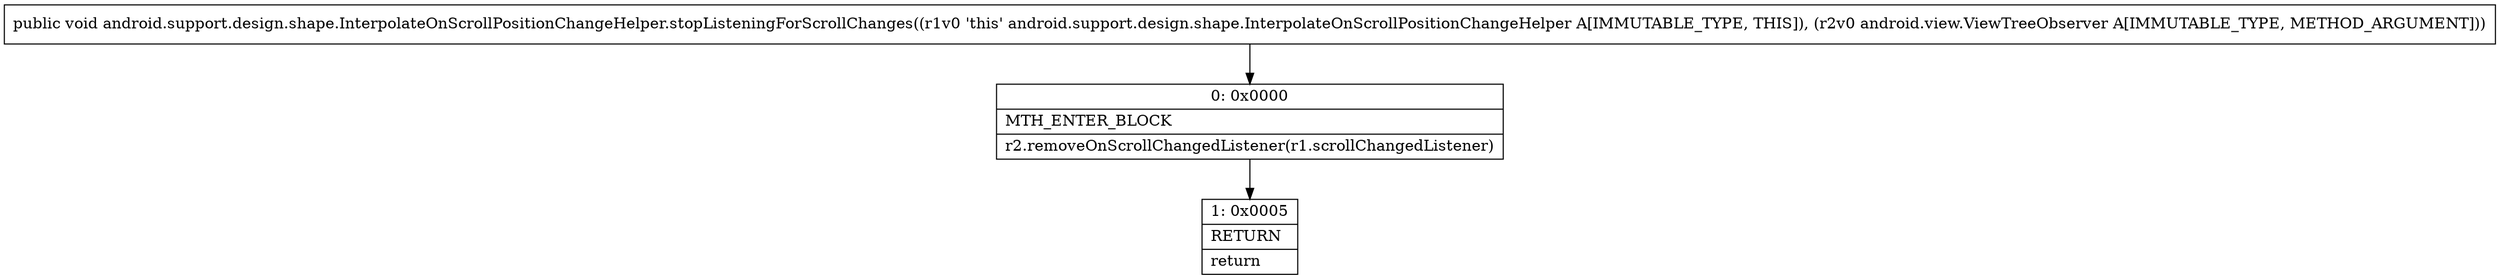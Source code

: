 digraph "CFG forandroid.support.design.shape.InterpolateOnScrollPositionChangeHelper.stopListeningForScrollChanges(Landroid\/view\/ViewTreeObserver;)V" {
Node_0 [shape=record,label="{0\:\ 0x0000|MTH_ENTER_BLOCK\l|r2.removeOnScrollChangedListener(r1.scrollChangedListener)\l}"];
Node_1 [shape=record,label="{1\:\ 0x0005|RETURN\l|return\l}"];
MethodNode[shape=record,label="{public void android.support.design.shape.InterpolateOnScrollPositionChangeHelper.stopListeningForScrollChanges((r1v0 'this' android.support.design.shape.InterpolateOnScrollPositionChangeHelper A[IMMUTABLE_TYPE, THIS]), (r2v0 android.view.ViewTreeObserver A[IMMUTABLE_TYPE, METHOD_ARGUMENT])) }"];
MethodNode -> Node_0;
Node_0 -> Node_1;
}

